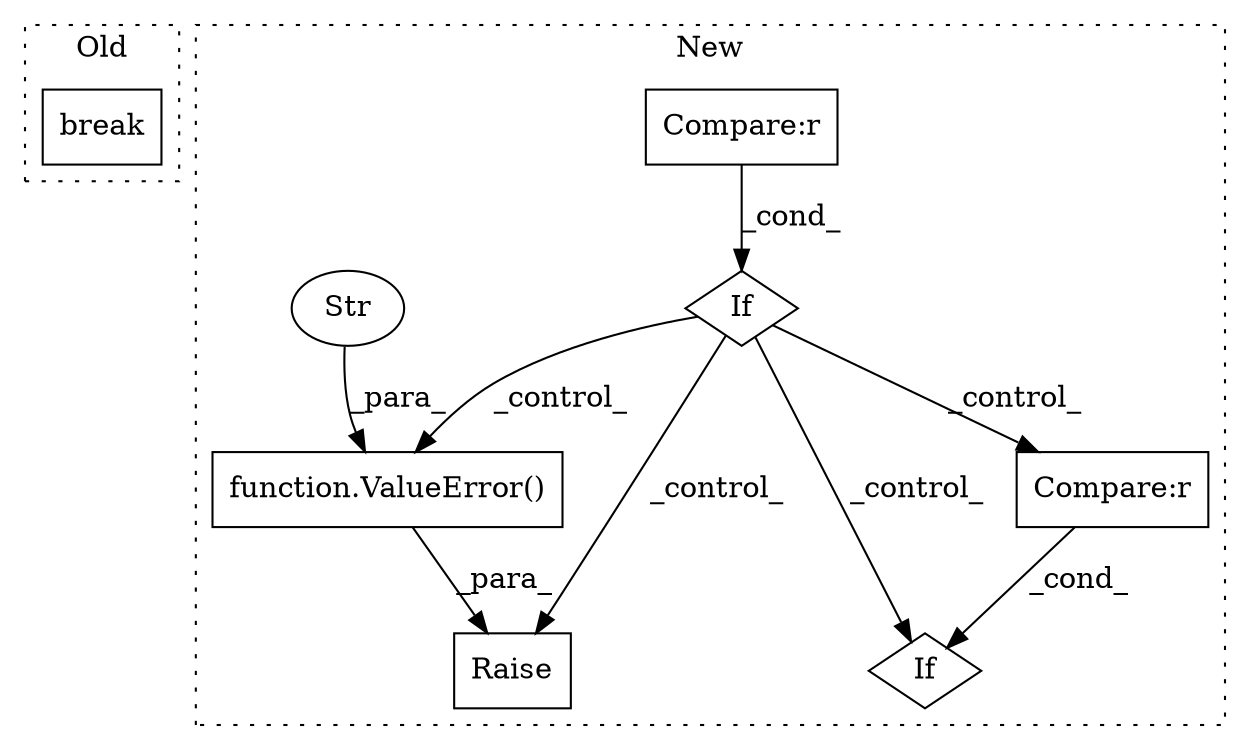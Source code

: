 digraph G {
subgraph cluster0 {
1 [label="break" a="94" s="16471" l="5" shape="box"];
label = "Old";
style="dotted";
}
subgraph cluster1 {
2 [label="function.ValueError()" a="75" s="17064,17137" l="11,1" shape="box"];
3 [label="Raise" a="91" s="17058" l="6" shape="box"];
4 [label="If" a="96" s="17007" l="3" shape="diamond"];
5 [label="Str" a="66" s="17075" l="62" shape="ellipse"];
6 [label="If" a="96" s="17152" l="3" shape="diamond"];
7 [label="Compare:r" a="40" s="17173" l="12" shape="box"];
8 [label="Compare:r" a="40" s="17010" l="14" shape="box"];
label = "New";
style="dotted";
}
2 -> 3 [label="_para_"];
4 -> 3 [label="_control_"];
4 -> 6 [label="_control_"];
4 -> 7 [label="_control_"];
4 -> 2 [label="_control_"];
5 -> 2 [label="_para_"];
7 -> 6 [label="_cond_"];
8 -> 4 [label="_cond_"];
}